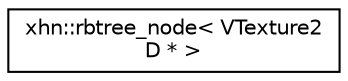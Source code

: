 digraph "Graphical Class Hierarchy"
{
  edge [fontname="Helvetica",fontsize="10",labelfontname="Helvetica",labelfontsize="10"];
  node [fontname="Helvetica",fontsize="10",shape=record];
  rankdir="LR";
  Node1 [label="xhn::rbtree_node\< VTexture2\lD * \>",height=0.2,width=0.4,color="black", fillcolor="white", style="filled",URL="$classxhn_1_1rbtree__node.html"];
}
